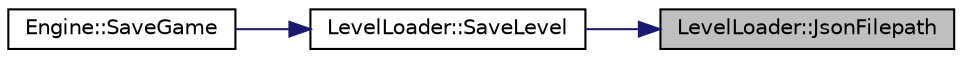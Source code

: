 digraph "LevelLoader::JsonFilepath"
{
 // LATEX_PDF_SIZE
  edge [fontname="Helvetica",fontsize="10",labelfontname="Helvetica",labelfontsize="10"];
  node [fontname="Helvetica",fontsize="10",shape=record];
  rankdir="RL";
  Node3 [label="LevelLoader::JsonFilepath",height=0.2,width=0.4,color="black", fillcolor="grey75", style="filled", fontcolor="black",tooltip="test if the filepath works, if not we create a path"];
  Node3 -> Node4 [dir="back",color="midnightblue",fontsize="10",style="solid",fontname="Helvetica"];
  Node4 [label="LevelLoader::SaveLevel",height=0.2,width=0.4,color="black", fillcolor="white", style="filled",URL="$class_level_loader.html#abf78efbfeff5bf1dd377c12a7ca45ff2",tooltip="Save Current Level."];
  Node4 -> Node5 [dir="back",color="midnightblue",fontsize="10",style="solid",fontname="Helvetica"];
  Node5 [label="Engine::SaveGame",height=0.2,width=0.4,color="black", fillcolor="white", style="filled",URL="$class_engine.html#a38ab2010499784f54fee99a3ce2880ab",tooltip="saves the game"];
}
